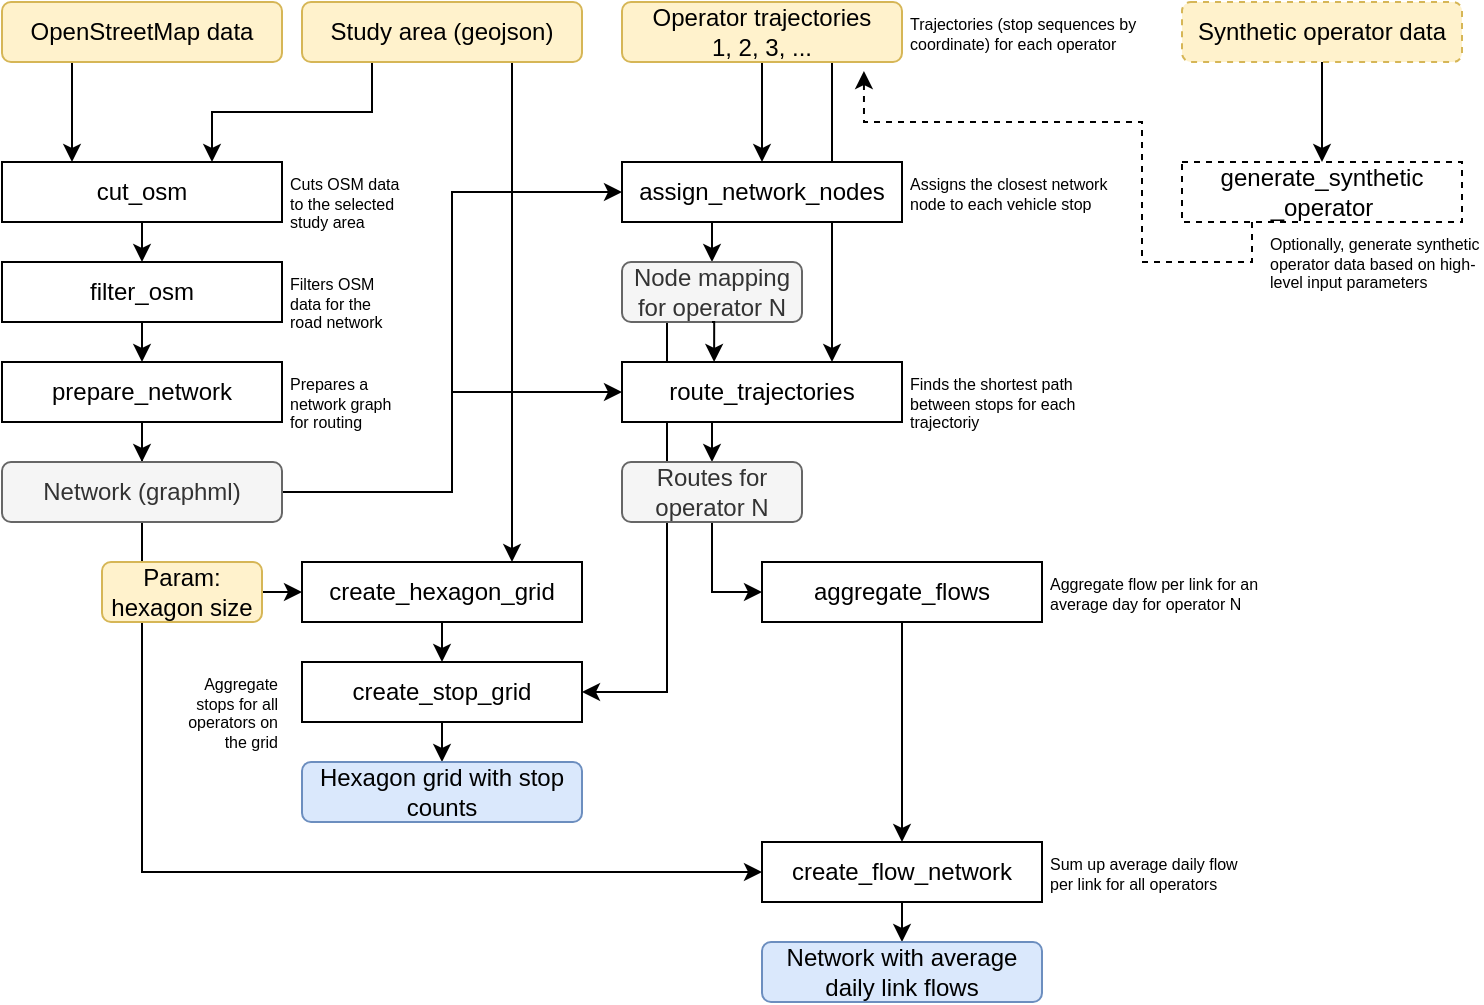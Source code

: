 <mxfile version="26.0.9">
  <diagram name="Page-1" id="3OlrjYYsXvtXAFUblGV9">
    <mxGraphModel dx="1050" dy="718" grid="1" gridSize="10" guides="1" tooltips="1" connect="1" arrows="1" fold="1" page="1" pageScale="1" pageWidth="760" pageHeight="520" math="0" shadow="0">
      <root>
        <mxCell id="0" />
        <mxCell id="1" parent="0" />
        <mxCell id="XaLh67fS-6zaw91LC4cL-50" style="edgeStyle=orthogonalEdgeStyle;rounded=0;orthogonalLoop=1;jettySize=auto;html=1;exitX=0.25;exitY=1;exitDx=0;exitDy=0;entryX=1;entryY=0.5;entryDx=0;entryDy=0;" edge="1" parent="1" source="XaLh67fS-6zaw91LC4cL-40" target="XaLh67fS-6zaw91LC4cL-7">
          <mxGeometry relative="1" as="geometry" />
        </mxCell>
        <mxCell id="XaLh67fS-6zaw91LC4cL-43" style="edgeStyle=orthogonalEdgeStyle;rounded=0;orthogonalLoop=1;jettySize=auto;html=1;exitX=0.75;exitY=1;exitDx=0;exitDy=0;entryX=0.75;entryY=0;entryDx=0;entryDy=0;" edge="1" parent="1" source="XaLh67fS-6zaw91LC4cL-22" target="XaLh67fS-6zaw91LC4cL-5">
          <mxGeometry relative="1" as="geometry" />
        </mxCell>
        <mxCell id="XaLh67fS-6zaw91LC4cL-11" style="edgeStyle=orthogonalEdgeStyle;rounded=0;orthogonalLoop=1;jettySize=auto;html=1;exitX=0.5;exitY=1;exitDx=0;exitDy=0;entryX=0.5;entryY=0;entryDx=0;entryDy=0;" edge="1" parent="1" source="XaLh67fS-6zaw91LC4cL-1" target="XaLh67fS-6zaw91LC4cL-2">
          <mxGeometry relative="1" as="geometry" />
        </mxCell>
        <mxCell id="XaLh67fS-6zaw91LC4cL-1" value="cut_osm" style="rounded=0;whiteSpace=wrap;html=1;" vertex="1" parent="1">
          <mxGeometry x="10" y="90" width="140" height="30" as="geometry" />
        </mxCell>
        <mxCell id="XaLh67fS-6zaw91LC4cL-20" style="edgeStyle=orthogonalEdgeStyle;rounded=0;orthogonalLoop=1;jettySize=auto;html=1;exitX=0.5;exitY=1;exitDx=0;exitDy=0;entryX=0.5;entryY=0;entryDx=0;entryDy=0;" edge="1" parent="1" source="XaLh67fS-6zaw91LC4cL-2" target="XaLh67fS-6zaw91LC4cL-3">
          <mxGeometry relative="1" as="geometry" />
        </mxCell>
        <mxCell id="XaLh67fS-6zaw91LC4cL-2" value="filter_osm" style="rounded=0;whiteSpace=wrap;html=1;" vertex="1" parent="1">
          <mxGeometry x="10" y="140" width="140" height="30" as="geometry" />
        </mxCell>
        <mxCell id="XaLh67fS-6zaw91LC4cL-24" value="" style="edgeStyle=orthogonalEdgeStyle;rounded=0;orthogonalLoop=1;jettySize=auto;html=1;" edge="1" parent="1" source="XaLh67fS-6zaw91LC4cL-3" target="XaLh67fS-6zaw91LC4cL-23">
          <mxGeometry relative="1" as="geometry" />
        </mxCell>
        <mxCell id="XaLh67fS-6zaw91LC4cL-3" value="prepare_network" style="rounded=0;whiteSpace=wrap;html=1;" vertex="1" parent="1">
          <mxGeometry x="10" y="190" width="140" height="30" as="geometry" />
        </mxCell>
        <mxCell id="XaLh67fS-6zaw91LC4cL-41" style="edgeStyle=orthogonalEdgeStyle;rounded=0;orthogonalLoop=1;jettySize=auto;html=1;exitX=0.25;exitY=1;exitDx=0;exitDy=0;entryX=0.5;entryY=0;entryDx=0;entryDy=0;" edge="1" parent="1" source="XaLh67fS-6zaw91LC4cL-4" target="XaLh67fS-6zaw91LC4cL-40">
          <mxGeometry relative="1" as="geometry" />
        </mxCell>
        <mxCell id="XaLh67fS-6zaw91LC4cL-4" value="assign_network_nodes" style="rounded=0;whiteSpace=wrap;html=1;" vertex="1" parent="1">
          <mxGeometry x="320" y="90" width="140" height="30" as="geometry" />
        </mxCell>
        <mxCell id="XaLh67fS-6zaw91LC4cL-48" style="edgeStyle=orthogonalEdgeStyle;rounded=0;orthogonalLoop=1;jettySize=auto;html=1;exitX=0.25;exitY=1;exitDx=0;exitDy=0;entryX=0.5;entryY=0;entryDx=0;entryDy=0;" edge="1" parent="1" source="XaLh67fS-6zaw91LC4cL-5" target="XaLh67fS-6zaw91LC4cL-47">
          <mxGeometry relative="1" as="geometry" />
        </mxCell>
        <mxCell id="XaLh67fS-6zaw91LC4cL-5" value="route_trajectories" style="rounded=0;whiteSpace=wrap;html=1;" vertex="1" parent="1">
          <mxGeometry x="320" y="190" width="140" height="30" as="geometry" />
        </mxCell>
        <mxCell id="XaLh67fS-6zaw91LC4cL-49" style="edgeStyle=orthogonalEdgeStyle;rounded=0;orthogonalLoop=1;jettySize=auto;html=1;exitX=0.5;exitY=1;exitDx=0;exitDy=0;entryX=0.5;entryY=0;entryDx=0;entryDy=0;" edge="1" parent="1" source="XaLh67fS-6zaw91LC4cL-6" target="XaLh67fS-6zaw91LC4cL-7">
          <mxGeometry relative="1" as="geometry" />
        </mxCell>
        <mxCell id="XaLh67fS-6zaw91LC4cL-6" value="create_hexagon_grid" style="rounded=0;whiteSpace=wrap;html=1;" vertex="1" parent="1">
          <mxGeometry x="160" y="290" width="140" height="30" as="geometry" />
        </mxCell>
        <mxCell id="XaLh67fS-6zaw91LC4cL-53" style="edgeStyle=orthogonalEdgeStyle;rounded=0;orthogonalLoop=1;jettySize=auto;html=1;exitX=0.5;exitY=1;exitDx=0;exitDy=0;entryX=0.5;entryY=0;entryDx=0;entryDy=0;" edge="1" parent="1" source="XaLh67fS-6zaw91LC4cL-7" target="XaLh67fS-6zaw91LC4cL-52">
          <mxGeometry relative="1" as="geometry" />
        </mxCell>
        <mxCell id="XaLh67fS-6zaw91LC4cL-7" value="create_stop_grid" style="rounded=0;whiteSpace=wrap;html=1;" vertex="1" parent="1">
          <mxGeometry x="160" y="340" width="140" height="30" as="geometry" />
        </mxCell>
        <mxCell id="XaLh67fS-6zaw91LC4cL-56" style="edgeStyle=orthogonalEdgeStyle;rounded=0;orthogonalLoop=1;jettySize=auto;html=1;exitX=0.5;exitY=1;exitDx=0;exitDy=0;entryX=0.5;entryY=0;entryDx=0;entryDy=0;" edge="1" parent="1" source="XaLh67fS-6zaw91LC4cL-8" target="XaLh67fS-6zaw91LC4cL-9">
          <mxGeometry relative="1" as="geometry" />
        </mxCell>
        <mxCell id="XaLh67fS-6zaw91LC4cL-8" value="aggregate_flows" style="rounded=0;whiteSpace=wrap;html=1;" vertex="1" parent="1">
          <mxGeometry x="390" y="290" width="140" height="30" as="geometry" />
        </mxCell>
        <mxCell id="XaLh67fS-6zaw91LC4cL-60" style="edgeStyle=orthogonalEdgeStyle;rounded=0;orthogonalLoop=1;jettySize=auto;html=1;exitX=0.5;exitY=1;exitDx=0;exitDy=0;entryX=0.5;entryY=0;entryDx=0;entryDy=0;" edge="1" parent="1" source="XaLh67fS-6zaw91LC4cL-9" target="XaLh67fS-6zaw91LC4cL-59">
          <mxGeometry relative="1" as="geometry" />
        </mxCell>
        <mxCell id="XaLh67fS-6zaw91LC4cL-9" value="create_flow_network" style="rounded=0;whiteSpace=wrap;html=1;" vertex="1" parent="1">
          <mxGeometry x="390" y="430" width="140" height="30" as="geometry" />
        </mxCell>
        <mxCell id="XaLh67fS-6zaw91LC4cL-10" value="generate_synthetic&lt;div&gt;_operator&lt;/div&gt;" style="rounded=0;whiteSpace=wrap;html=1;dashed=1;" vertex="1" parent="1">
          <mxGeometry x="600" y="90" width="140" height="30" as="geometry" />
        </mxCell>
        <mxCell id="XaLh67fS-6zaw91LC4cL-17" style="edgeStyle=orthogonalEdgeStyle;rounded=0;orthogonalLoop=1;jettySize=auto;html=1;exitX=0.25;exitY=1;exitDx=0;exitDy=0;entryX=0.25;entryY=0;entryDx=0;entryDy=0;" edge="1" parent="1" source="XaLh67fS-6zaw91LC4cL-13" target="XaLh67fS-6zaw91LC4cL-1">
          <mxGeometry relative="1" as="geometry" />
        </mxCell>
        <mxCell id="XaLh67fS-6zaw91LC4cL-13" value="OpenStreetMap data" style="rounded=1;whiteSpace=wrap;html=1;fillColor=#fff2cc;strokeColor=#d6b656;" vertex="1" parent="1">
          <mxGeometry x="10" y="10" width="140" height="30" as="geometry" />
        </mxCell>
        <mxCell id="XaLh67fS-6zaw91LC4cL-15" value="Cuts OSM data to the selected study area" style="text;html=1;align=left;verticalAlign=top;whiteSpace=wrap;rounded=0;fontSize=8;spacingLeft=2;" vertex="1" parent="1">
          <mxGeometry x="150" y="90" width="60" height="30" as="geometry" />
        </mxCell>
        <mxCell id="XaLh67fS-6zaw91LC4cL-18" style="edgeStyle=orthogonalEdgeStyle;rounded=0;orthogonalLoop=1;jettySize=auto;html=1;exitX=0.25;exitY=1;exitDx=0;exitDy=0;entryX=0.75;entryY=0;entryDx=0;entryDy=0;" edge="1" parent="1" source="XaLh67fS-6zaw91LC4cL-16" target="XaLh67fS-6zaw91LC4cL-1">
          <mxGeometry relative="1" as="geometry" />
        </mxCell>
        <mxCell id="XaLh67fS-6zaw91LC4cL-44" style="edgeStyle=orthogonalEdgeStyle;rounded=0;orthogonalLoop=1;jettySize=auto;html=1;exitX=0.75;exitY=1;exitDx=0;exitDy=0;entryX=0.75;entryY=0;entryDx=0;entryDy=0;" edge="1" parent="1" source="XaLh67fS-6zaw91LC4cL-16" target="XaLh67fS-6zaw91LC4cL-6">
          <mxGeometry relative="1" as="geometry" />
        </mxCell>
        <mxCell id="XaLh67fS-6zaw91LC4cL-16" value="Study area (geojson)" style="rounded=1;whiteSpace=wrap;html=1;fillColor=#fff2cc;strokeColor=#d6b656;" vertex="1" parent="1">
          <mxGeometry x="160" y="10" width="140" height="30" as="geometry" />
        </mxCell>
        <mxCell id="XaLh67fS-6zaw91LC4cL-19" value="Filters OSM data for the road network" style="text;html=1;align=left;verticalAlign=top;whiteSpace=wrap;rounded=0;fontSize=8;spacingLeft=2;" vertex="1" parent="1">
          <mxGeometry x="150" y="140" width="60" height="30" as="geometry" />
        </mxCell>
        <mxCell id="XaLh67fS-6zaw91LC4cL-21" value="Prepares a network graph for routing&amp;nbsp;" style="text;html=1;align=left;verticalAlign=top;whiteSpace=wrap;rounded=0;fontSize=8;spacingLeft=2;" vertex="1" parent="1">
          <mxGeometry x="150" y="190" width="60" height="30" as="geometry" />
        </mxCell>
        <mxCell id="XaLh67fS-6zaw91LC4cL-34" style="edgeStyle=orthogonalEdgeStyle;rounded=0;orthogonalLoop=1;jettySize=auto;html=1;exitX=0.5;exitY=1;exitDx=0;exitDy=0;entryX=0.5;entryY=0;entryDx=0;entryDy=0;" edge="1" parent="1" source="XaLh67fS-6zaw91LC4cL-22" target="XaLh67fS-6zaw91LC4cL-4">
          <mxGeometry relative="1" as="geometry" />
        </mxCell>
        <mxCell id="XaLh67fS-6zaw91LC4cL-22" value="Operator trajectories &lt;br&gt;1, 2, 3, ..." style="rounded=1;whiteSpace=wrap;html=1;fillColor=#fff2cc;strokeColor=#d6b656;" vertex="1" parent="1">
          <mxGeometry x="320" y="10" width="140" height="30" as="geometry" />
        </mxCell>
        <mxCell id="XaLh67fS-6zaw91LC4cL-29" style="edgeStyle=orthogonalEdgeStyle;rounded=0;orthogonalLoop=1;jettySize=auto;html=1;exitX=1;exitY=0.5;exitDx=0;exitDy=0;entryX=0;entryY=0.5;entryDx=0;entryDy=0;" edge="1" parent="1" source="XaLh67fS-6zaw91LC4cL-23" target="XaLh67fS-6zaw91LC4cL-4">
          <mxGeometry relative="1" as="geometry" />
        </mxCell>
        <mxCell id="XaLh67fS-6zaw91LC4cL-39" style="edgeStyle=orthogonalEdgeStyle;rounded=0;orthogonalLoop=1;jettySize=auto;html=1;exitX=1;exitY=0.5;exitDx=0;exitDy=0;entryX=0;entryY=0.5;entryDx=0;entryDy=0;" edge="1" parent="1" source="XaLh67fS-6zaw91LC4cL-23" target="XaLh67fS-6zaw91LC4cL-5">
          <mxGeometry relative="1" as="geometry" />
        </mxCell>
        <mxCell id="XaLh67fS-6zaw91LC4cL-57" style="edgeStyle=orthogonalEdgeStyle;rounded=0;orthogonalLoop=1;jettySize=auto;html=1;exitX=0.5;exitY=1;exitDx=0;exitDy=0;entryX=0;entryY=0.5;entryDx=0;entryDy=0;" edge="1" parent="1" source="XaLh67fS-6zaw91LC4cL-23" target="XaLh67fS-6zaw91LC4cL-9">
          <mxGeometry relative="1" as="geometry" />
        </mxCell>
        <mxCell id="XaLh67fS-6zaw91LC4cL-23" value="Network (graphml)" style="rounded=1;whiteSpace=wrap;html=1;fillColor=#f5f5f5;fontColor=#333333;strokeColor=#666666;" vertex="1" parent="1">
          <mxGeometry x="10" y="240" width="140" height="30" as="geometry" />
        </mxCell>
        <mxCell id="XaLh67fS-6zaw91LC4cL-27" value="Assigns the closest network node to each vehicle stop" style="text;html=1;align=left;verticalAlign=top;whiteSpace=wrap;rounded=0;fontSize=8;spacingLeft=2;" vertex="1" parent="1">
          <mxGeometry x="460" y="90" width="110" height="30" as="geometry" />
        </mxCell>
        <mxCell id="XaLh67fS-6zaw91LC4cL-37" value="Finds the shortest path between stops for each trajectoriy" style="text;html=1;align=left;verticalAlign=top;whiteSpace=wrap;rounded=0;fontSize=8;spacingLeft=2;" vertex="1" parent="1">
          <mxGeometry x="460" y="190" width="110" height="30" as="geometry" />
        </mxCell>
        <mxCell id="XaLh67fS-6zaw91LC4cL-38" value="Trajectories (stop sequences by coordinate) for each operator" style="text;html=1;align=left;verticalAlign=top;whiteSpace=wrap;rounded=0;fontSize=8;spacingLeft=2;" vertex="1" parent="1">
          <mxGeometry x="460" y="10" width="140" height="30" as="geometry" />
        </mxCell>
        <mxCell id="XaLh67fS-6zaw91LC4cL-40" value="Node mapping for operator N" style="rounded=1;whiteSpace=wrap;html=1;fillColor=#f5f5f5;fontColor=#333333;strokeColor=#666666;" vertex="1" parent="1">
          <mxGeometry x="320" y="140" width="90" height="30" as="geometry" />
        </mxCell>
        <mxCell id="XaLh67fS-6zaw91LC4cL-42" style="edgeStyle=orthogonalEdgeStyle;rounded=0;orthogonalLoop=1;jettySize=auto;html=1;exitX=0.5;exitY=1;exitDx=0;exitDy=0;entryX=0.329;entryY=0;entryDx=0;entryDy=0;entryPerimeter=0;" edge="1" parent="1" source="XaLh67fS-6zaw91LC4cL-40" target="XaLh67fS-6zaw91LC4cL-5">
          <mxGeometry relative="1" as="geometry" />
        </mxCell>
        <mxCell id="XaLh67fS-6zaw91LC4cL-46" style="edgeStyle=orthogonalEdgeStyle;rounded=0;orthogonalLoop=1;jettySize=auto;html=1;exitX=1;exitY=0.5;exitDx=0;exitDy=0;entryX=0;entryY=0.5;entryDx=0;entryDy=0;" edge="1" parent="1" source="XaLh67fS-6zaw91LC4cL-45" target="XaLh67fS-6zaw91LC4cL-6">
          <mxGeometry relative="1" as="geometry" />
        </mxCell>
        <mxCell id="XaLh67fS-6zaw91LC4cL-45" value="Param: hexagon size" style="rounded=1;whiteSpace=wrap;html=1;fillColor=#fff2cc;strokeColor=#d6b656;" vertex="1" parent="1">
          <mxGeometry x="60" y="290" width="80" height="30" as="geometry" />
        </mxCell>
        <mxCell id="XaLh67fS-6zaw91LC4cL-54" style="edgeStyle=orthogonalEdgeStyle;rounded=0;orthogonalLoop=1;jettySize=auto;html=1;exitX=0.5;exitY=1;exitDx=0;exitDy=0;entryX=0;entryY=0.5;entryDx=0;entryDy=0;" edge="1" parent="1" source="XaLh67fS-6zaw91LC4cL-47" target="XaLh67fS-6zaw91LC4cL-8">
          <mxGeometry relative="1" as="geometry" />
        </mxCell>
        <mxCell id="XaLh67fS-6zaw91LC4cL-47" value="Routes for operator N" style="rounded=1;whiteSpace=wrap;html=1;fillColor=#f5f5f5;fontColor=#333333;strokeColor=#666666;" vertex="1" parent="1">
          <mxGeometry x="320" y="240" width="90" height="30" as="geometry" />
        </mxCell>
        <mxCell id="XaLh67fS-6zaw91LC4cL-51" value="Aggregate stops for all operators on the grid" style="text;html=1;align=right;verticalAlign=top;whiteSpace=wrap;rounded=0;fontSize=8;spacingLeft=2;" vertex="1" parent="1">
          <mxGeometry x="90" y="340" width="60" height="30" as="geometry" />
        </mxCell>
        <mxCell id="XaLh67fS-6zaw91LC4cL-52" value="Hexagon grid with stop counts" style="rounded=1;whiteSpace=wrap;html=1;fillColor=#dae8fc;strokeColor=#6c8ebf;" vertex="1" parent="1">
          <mxGeometry x="160" y="390" width="140" height="30" as="geometry" />
        </mxCell>
        <mxCell id="XaLh67fS-6zaw91LC4cL-55" value="Aggregate flow per link for an average day for operator N" style="text;html=1;align=left;verticalAlign=top;whiteSpace=wrap;rounded=0;fontSize=8;spacingLeft=2;" vertex="1" parent="1">
          <mxGeometry x="530" y="290" width="110" height="30" as="geometry" />
        </mxCell>
        <mxCell id="XaLh67fS-6zaw91LC4cL-58" value="Sum up average daily flow per link for all operators" style="text;html=1;align=left;verticalAlign=top;whiteSpace=wrap;rounded=0;fontSize=8;spacingLeft=2;" vertex="1" parent="1">
          <mxGeometry x="530" y="430" width="110" height="30" as="geometry" />
        </mxCell>
        <mxCell id="XaLh67fS-6zaw91LC4cL-59" value="Network with average daily link flows" style="rounded=1;whiteSpace=wrap;html=1;fillColor=#dae8fc;strokeColor=#6c8ebf;" vertex="1" parent="1">
          <mxGeometry x="390" y="480" width="140" height="30" as="geometry" />
        </mxCell>
        <mxCell id="XaLh67fS-6zaw91LC4cL-64" style="edgeStyle=orthogonalEdgeStyle;rounded=0;orthogonalLoop=1;jettySize=auto;html=1;exitX=0.5;exitY=1;exitDx=0;exitDy=0;entryX=0.5;entryY=0;entryDx=0;entryDy=0;" edge="1" parent="1" source="XaLh67fS-6zaw91LC4cL-63" target="XaLh67fS-6zaw91LC4cL-10">
          <mxGeometry relative="1" as="geometry" />
        </mxCell>
        <mxCell id="XaLh67fS-6zaw91LC4cL-63" value="Synthetic operator data" style="rounded=1;whiteSpace=wrap;html=1;fillColor=#fff2cc;strokeColor=#d6b656;dashed=1;" vertex="1" parent="1">
          <mxGeometry x="600" y="10" width="140" height="30" as="geometry" />
        </mxCell>
        <mxCell id="XaLh67fS-6zaw91LC4cL-65" style="edgeStyle=orthogonalEdgeStyle;rounded=0;orthogonalLoop=1;jettySize=auto;html=1;exitX=0.25;exitY=1;exitDx=0;exitDy=0;entryX=0.864;entryY=1.15;entryDx=0;entryDy=0;entryPerimeter=0;dashed=1;" edge="1" parent="1" source="XaLh67fS-6zaw91LC4cL-10" target="XaLh67fS-6zaw91LC4cL-22">
          <mxGeometry relative="1" as="geometry">
            <Array as="points">
              <mxPoint x="635" y="140" />
              <mxPoint x="580" y="140" />
              <mxPoint x="580" y="70" />
              <mxPoint x="441" y="70" />
            </Array>
          </mxGeometry>
        </mxCell>
        <mxCell id="XaLh67fS-6zaw91LC4cL-66" value="Optionally, generate synthetic operator data based on high-level input parameters" style="text;html=1;align=left;verticalAlign=top;whiteSpace=wrap;rounded=0;fontSize=8;spacingLeft=2;" vertex="1" parent="1">
          <mxGeometry x="640" y="120" width="110" height="30" as="geometry" />
        </mxCell>
      </root>
    </mxGraphModel>
  </diagram>
</mxfile>
